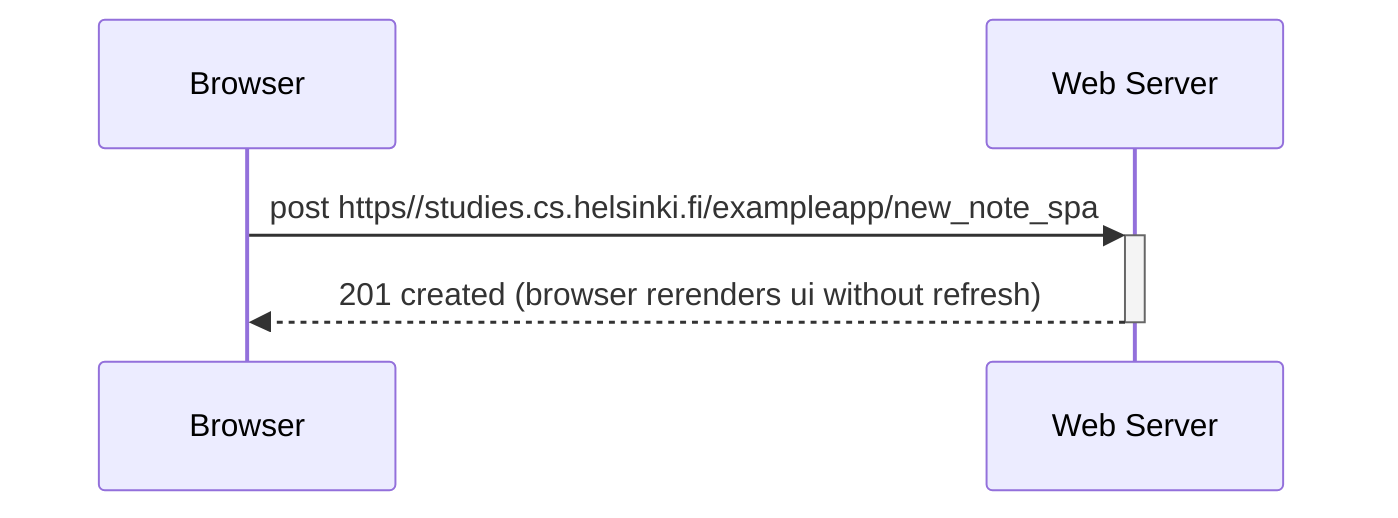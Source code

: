 sequenceDiagram
    Browser->>+Web Server: post https//studies.cs.helsinki.fi/exampleapp/new_note_spa
    Web Server-->>-Browser: 201 created (browser rerenders ui without refresh)